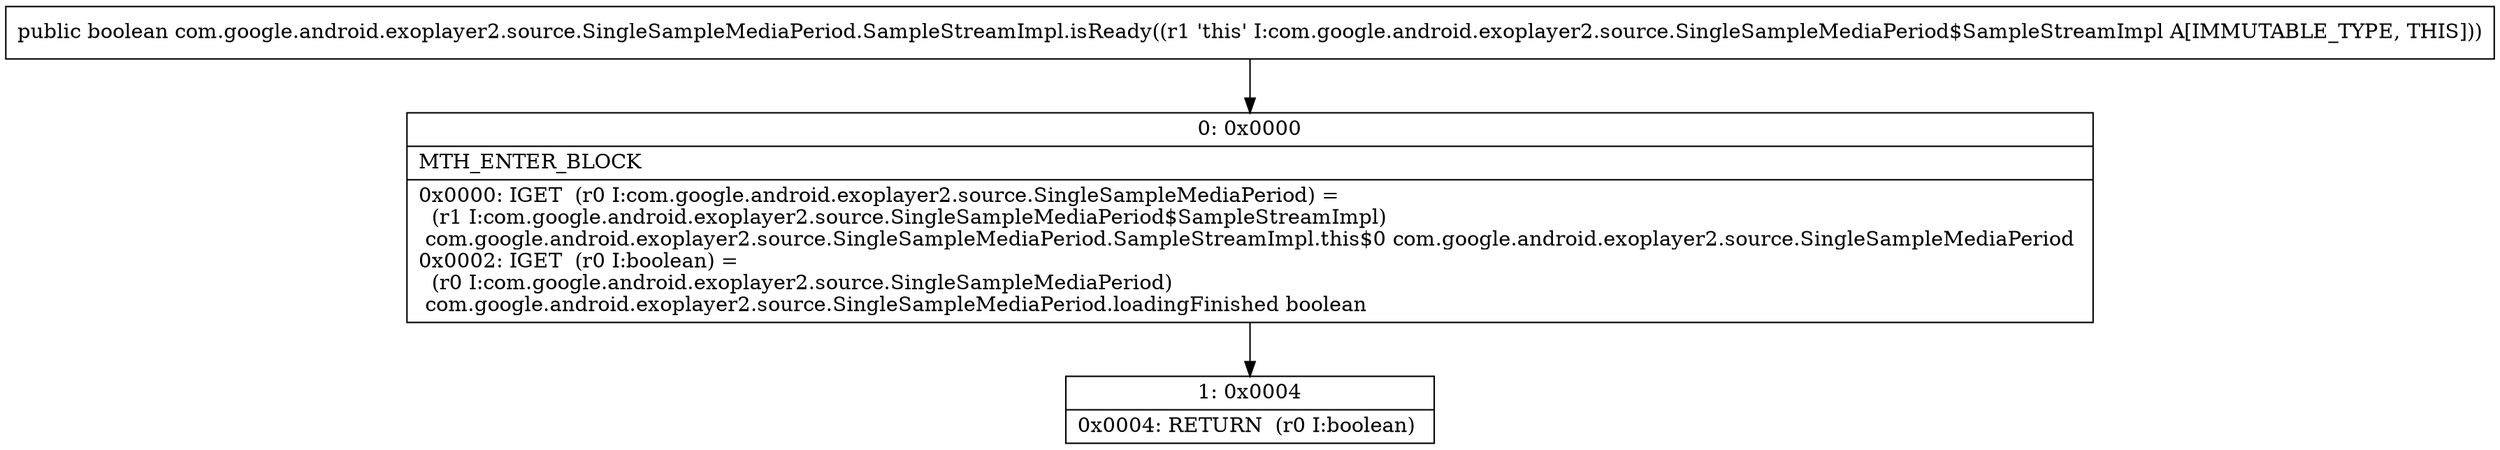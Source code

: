 digraph "CFG forcom.google.android.exoplayer2.source.SingleSampleMediaPeriod.SampleStreamImpl.isReady()Z" {
Node_0 [shape=record,label="{0\:\ 0x0000|MTH_ENTER_BLOCK\l|0x0000: IGET  (r0 I:com.google.android.exoplayer2.source.SingleSampleMediaPeriod) = \l  (r1 I:com.google.android.exoplayer2.source.SingleSampleMediaPeriod$SampleStreamImpl)\l com.google.android.exoplayer2.source.SingleSampleMediaPeriod.SampleStreamImpl.this$0 com.google.android.exoplayer2.source.SingleSampleMediaPeriod \l0x0002: IGET  (r0 I:boolean) = \l  (r0 I:com.google.android.exoplayer2.source.SingleSampleMediaPeriod)\l com.google.android.exoplayer2.source.SingleSampleMediaPeriod.loadingFinished boolean \l}"];
Node_1 [shape=record,label="{1\:\ 0x0004|0x0004: RETURN  (r0 I:boolean) \l}"];
MethodNode[shape=record,label="{public boolean com.google.android.exoplayer2.source.SingleSampleMediaPeriod.SampleStreamImpl.isReady((r1 'this' I:com.google.android.exoplayer2.source.SingleSampleMediaPeriod$SampleStreamImpl A[IMMUTABLE_TYPE, THIS])) }"];
MethodNode -> Node_0;
Node_0 -> Node_1;
}


